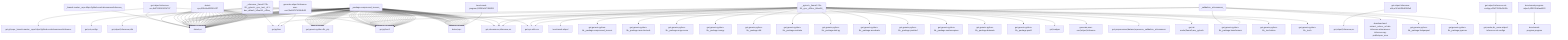 graph TD
    app-mlperf-inference,d775cac873ee4231_(_reference,_llama2-70b-99,_pytorch,_cpu,_test,_r4.1-dev_default,_bfloat16,_offline_) --> detect,os
    app-mlperf-inference,d775cac873ee4231_(_reference,_llama2-70b-99,_pytorch,_cpu,_test,_r4.1-dev_default,_bfloat16,_offline_) --> get,sys-utils-cm
    app-mlperf-inference,d775cac873ee4231_(_reference,_llama2-70b-99,_pytorch,_cpu,_test,_r4.1-dev_default,_bfloat16,_offline_) --> get,python
    get-mlperf-inference-src,4b57186581024797 --> detect,os
    get-mlperf-inference-src,4b57186581024797 --> get,python3
    get-git-repo,ed603e7292974f10_(_branch.master,_repo.https://github.com/mlcommons/inference_) --> detect,os
    get-mlperf-inference-src,4b57186581024797 --> get,git,repo,_branch.master,_repo.https://github.com/mlcommons/inference
    app-mlperf-inference,d775cac873ee4231_(_reference,_llama2-70b-99,_pytorch,_cpu,_test,_r4.1-dev_default,_bfloat16,_offline_) --> get,mlcommons,inference,src
    get-mlperf-inference-utils,e341e5f86d8342e5 --> get,mlperf,inference,src
    app-mlperf-inference,d775cac873ee4231_(_reference,_llama2-70b-99,_pytorch,_cpu,_test,_r4.1-dev_default,_bfloat16,_offline_) --> get,mlperf,inference,utils
    app-mlperf-inference-mlcommons-python,ff149e9781fc4b65_(_pytorch,_llama2-70b-99,_cpu,_offline,_bfloat16_) --> detect,os
    detect-cpu,586c8a43320142f7 --> detect,os
    app-mlperf-inference-mlcommons-python,ff149e9781fc4b65_(_pytorch,_llama2-70b-99,_cpu,_offline,_bfloat16_) --> detect,cpu
    app-mlperf-inference-mlcommons-python,ff149e9781fc4b65_(_pytorch,_llama2-70b-99,_cpu,_offline,_bfloat16_) --> get,sys-utils-cm
    app-mlperf-inference-mlcommons-python,ff149e9781fc4b65_(_pytorch,_llama2-70b-99,_cpu,_offline,_bfloat16_) --> get,python
    get-generic-python-lib,94b62a682bc44791_(_torch_) --> detect,os
    detect-cpu,586c8a43320142f7 --> detect,os
    get-generic-python-lib,94b62a682bc44791_(_torch_) --> detect,cpu
    get-generic-python-lib,94b62a682bc44791_(_torch_) --> get,python3
    get-generic-python-lib,94b62a682bc44791_(_pip_) --> detect,os
    detect-cpu,586c8a43320142f7 --> detect,os
    get-generic-python-lib,94b62a682bc44791_(_pip_) --> detect,cpu
    get-generic-python-lib,94b62a682bc44791_(_pip_) --> get,python3
    get-generic-python-lib,94b62a682bc44791_(_torch_) --> get,generic-python-lib,_pip
    app-mlperf-inference-mlcommons-python,ff149e9781fc4b65_(_pytorch,_llama2-70b-99,_cpu,_offline,_bfloat16_) --> get,generic-python-lib,_torch
    get-generic-python-lib,94b62a682bc44791_(_torchvision_) --> detect,os
    detect-cpu,586c8a43320142f7 --> detect,os
    get-generic-python-lib,94b62a682bc44791_(_torchvision_) --> detect,cpu
    get-generic-python-lib,94b62a682bc44791_(_torchvision_) --> get,python3
    get-generic-python-lib,94b62a682bc44791_(_pip_) --> get,python3
    get-generic-python-lib,94b62a682bc44791_(_torchvision_) --> get,generic-python-lib,_pip
    app-mlperf-inference-mlcommons-python,ff149e9781fc4b65_(_pytorch,_llama2-70b-99,_cpu,_offline,_bfloat16_) --> get,generic-python-lib,_torchvision
    app-mlperf-inference-mlcommons-python,ff149e9781fc4b65_(_pytorch,_llama2-70b-99,_cpu,_offline,_bfloat16_) --> get,ml-model,llama2,raw,_pytorch
    get-preprocessed-dataset-openorca,5614c39cb1564d72_(_validation,_mlcommons_) --> get,sys-utils-cm
    get-preprocessed-dataset-openorca,5614c39cb1564d72_(_validation,_mlcommons_) --> get,python3
    get-generic-python-lib,94b62a682bc44791_(_package.pyarrow_) --> detect,os
    detect-cpu,586c8a43320142f7 --> detect,os
    get-generic-python-lib,94b62a682bc44791_(_package.pyarrow_) --> detect,cpu
    get-generic-python-lib,94b62a682bc44791_(_package.pyarrow_) --> get,python3
    get-generic-python-lib,94b62a682bc44791_(_pip_) --> get,python3
    get-generic-python-lib,94b62a682bc44791_(_package.pyarrow_) --> get,generic-python-lib,_pip
    get-preprocessed-dataset-openorca,5614c39cb1564d72_(_validation,_mlcommons_) --> get,generic-python-lib,_package.pyarrow
    get-generic-python-lib,94b62a682bc44791_(_package.fastparquet_) --> detect,os
    detect-cpu,586c8a43320142f7 --> detect,os
    get-generic-python-lib,94b62a682bc44791_(_package.fastparquet_) --> detect,cpu
    get-generic-python-lib,94b62a682bc44791_(_package.fastparquet_) --> get,python3
    get-generic-python-lib,94b62a682bc44791_(_pip_) --> get,python3
    get-generic-python-lib,94b62a682bc44791_(_package.fastparquet_) --> get,generic-python-lib,_pip
    get-preprocessed-dataset-openorca,5614c39cb1564d72_(_validation,_mlcommons_) --> get,generic-python-lib,_package.fastparquet
    get-generic-python-lib,94b62a682bc44791_(_package.transformers_) --> detect,os
    detect-cpu,586c8a43320142f7 --> detect,os
    get-generic-python-lib,94b62a682bc44791_(_package.transformers_) --> detect,cpu
    get-generic-python-lib,94b62a682bc44791_(_package.transformers_) --> get,python3
    get-generic-python-lib,94b62a682bc44791_(_pip_) --> get,python3
    get-generic-python-lib,94b62a682bc44791_(_package.transformers_) --> get,generic-python-lib,_pip
    get-preprocessed-dataset-openorca,5614c39cb1564d72_(_validation,_mlcommons_) --> get,generic-python-lib,_package.transformers
    get-preprocessed-dataset-openorca,5614c39cb1564d72_(_validation,_mlcommons_) --> download-and-extract,_rclone,_url.mlc-inference:mlcommons-inference-wg-public/open_orca
    app-mlperf-inference-mlcommons-python,ff149e9781fc4b65_(_pytorch,_llama2-70b-99,_cpu,_offline,_bfloat16_) --> get,preprocessed,dataset,openorca,_validation,_mlcommons
    generate-mlperf-inference-user-conf,3af4475745964b93 --> detect,os
    detect-cpu,586c8a43320142f7 --> detect,os
    generate-mlperf-inference-user-conf,3af4475745964b93 --> detect,cpu
    generate-mlperf-inference-user-conf,3af4475745964b93 --> get,python
    generate-mlperf-inference-user-conf,3af4475745964b93 --> get,mlcommons,inference,src
    get-mlperf-inference-sut-configs,c2fbf72009e2445b --> get,cache,dir,_name.mlperf-inference-sut-configs
    generate-mlperf-inference-user-conf,3af4475745964b93 --> get,sut,configs
    app-mlperf-inference-mlcommons-python,ff149e9781fc4b65_(_pytorch,_llama2-70b-99,_cpu,_offline,_bfloat16_) --> generate,user-conf,mlperf,inference
    app-mlperf-inference-mlcommons-python,ff149e9781fc4b65_(_pytorch,_llama2-70b-99,_cpu,_offline,_bfloat16_) --> get,loadgen
    app-mlperf-inference-mlcommons-python,ff149e9781fc4b65_(_pytorch,_llama2-70b-99,_cpu,_offline,_bfloat16_) --> get,mlcommons,inference,src
    app-mlperf-inference-mlcommons-python,ff149e9781fc4b65_(_pytorch,_llama2-70b-99,_cpu,_offline,_bfloat16_) --> get,mlcommons,inference,src
    get-generic-python-lib,94b62a682bc44791_(_package.psutil_) --> detect,os
    detect-cpu,586c8a43320142f7 --> detect,os
    get-generic-python-lib,94b62a682bc44791_(_package.psutil_) --> detect,cpu
    get-generic-python-lib,94b62a682bc44791_(_package.psutil_) --> get,python3
    get-generic-python-lib,94b62a682bc44791_(_pip_) --> get,python3
    get-generic-python-lib,94b62a682bc44791_(_package.psutil_) --> get,generic-python-lib,_pip
    app-mlperf-inference-mlcommons-python,ff149e9781fc4b65_(_pytorch,_llama2-70b-99,_cpu,_offline,_bfloat16_) --> get,generic-python-lib,_package.psutil
    get-generic-python-lib,94b62a682bc44791_(_package.transformers_) --> get,python3
    app-mlperf-inference-mlcommons-python,ff149e9781fc4b65_(_pytorch,_llama2-70b-99,_cpu,_offline,_bfloat16_) --> get,generic-python-lib,_package.transformers
    get-generic-python-lib,94b62a682bc44791_(_package.datasets_) --> detect,os
    detect-cpu,586c8a43320142f7 --> detect,os
    get-generic-python-lib,94b62a682bc44791_(_package.datasets_) --> detect,cpu
    get-generic-python-lib,94b62a682bc44791_(_package.datasets_) --> get,python3
    get-generic-python-lib,94b62a682bc44791_(_pip_) --> get,python3
    get-generic-python-lib,94b62a682bc44791_(_package.datasets_) --> get,generic-python-lib,_pip
    app-mlperf-inference-mlcommons-python,ff149e9781fc4b65_(_pytorch,_llama2-70b-99,_cpu,_offline,_bfloat16_) --> get,generic-python-lib,_package.datasets
    get-generic-python-lib,94b62a682bc44791_(_package.sentencepiece_) --> detect,os
    detect-cpu,586c8a43320142f7 --> detect,os
    get-generic-python-lib,94b62a682bc44791_(_package.sentencepiece_) --> detect,cpu
    get-generic-python-lib,94b62a682bc44791_(_package.sentencepiece_) --> get,python3
    get-generic-python-lib,94b62a682bc44791_(_pip_) --> get,python3
    get-generic-python-lib,94b62a682bc44791_(_package.sentencepiece_) --> get,generic-python-lib,_pip
    app-mlperf-inference-mlcommons-python,ff149e9781fc4b65_(_pytorch,_llama2-70b-99,_cpu,_offline,_bfloat16_) --> get,generic-python-lib,_package.sentencepiece
    get-generic-python-lib,94b62a682bc44791_(_package.protobuf_) --> detect,os
    detect-cpu,586c8a43320142f7 --> detect,os
    get-generic-python-lib,94b62a682bc44791_(_package.protobuf_) --> detect,cpu
    get-generic-python-lib,94b62a682bc44791_(_package.protobuf_) --> get,python3
    get-generic-python-lib,94b62a682bc44791_(_pip_) --> get,python3
    get-generic-python-lib,94b62a682bc44791_(_package.protobuf_) --> get,generic-python-lib,_pip
    app-mlperf-inference-mlcommons-python,ff149e9781fc4b65_(_pytorch,_llama2-70b-99,_cpu,_offline,_bfloat16_) --> get,generic-python-lib,_package.protobuf
    get-generic-python-lib,94b62a682bc44791_(_package.accelerate_) --> detect,os
    detect-cpu,586c8a43320142f7 --> detect,os
    get-generic-python-lib,94b62a682bc44791_(_package.accelerate_) --> detect,cpu
    get-generic-python-lib,94b62a682bc44791_(_package.accelerate_) --> get,python3
    get-generic-python-lib,94b62a682bc44791_(_pip_) --> get,python3
    get-generic-python-lib,94b62a682bc44791_(_package.accelerate_) --> get,generic-python-lib,_pip
    app-mlperf-inference-mlcommons-python,ff149e9781fc4b65_(_pytorch,_llama2-70b-99,_cpu,_offline,_bfloat16_) --> get,generic-python-lib,_package.accelerate
    get-generic-python-lib,94b62a682bc44791_(_package.absl-py_) --> detect,os
    detect-cpu,586c8a43320142f7 --> detect,os
    get-generic-python-lib,94b62a682bc44791_(_package.absl-py_) --> detect,cpu
    get-generic-python-lib,94b62a682bc44791_(_package.absl-py_) --> get,python3
    get-generic-python-lib,94b62a682bc44791_(_pip_) --> get,python3
    get-generic-python-lib,94b62a682bc44791_(_package.absl-py_) --> get,generic-python-lib,_pip
    app-mlperf-inference-mlcommons-python,ff149e9781fc4b65_(_pytorch,_llama2-70b-99,_cpu,_offline,_bfloat16_) --> get,generic-python-lib,_package.absl-py
    get-generic-python-lib,94b62a682bc44791_(_package.evaluate_) --> detect,os
    detect-cpu,586c8a43320142f7 --> detect,os
    get-generic-python-lib,94b62a682bc44791_(_package.evaluate_) --> detect,cpu
    get-generic-python-lib,94b62a682bc44791_(_package.evaluate_) --> get,python3
    get-generic-python-lib,94b62a682bc44791_(_pip_) --> get,python3
    get-generic-python-lib,94b62a682bc44791_(_package.evaluate_) --> get,generic-python-lib,_pip
    app-mlperf-inference-mlcommons-python,ff149e9781fc4b65_(_pytorch,_llama2-70b-99,_cpu,_offline,_bfloat16_) --> get,generic-python-lib,_package.evaluate
    get-generic-python-lib,94b62a682bc44791_(_package.nltk_) --> detect,os
    detect-cpu,586c8a43320142f7 --> detect,os
    get-generic-python-lib,94b62a682bc44791_(_package.nltk_) --> detect,cpu
    get-generic-python-lib,94b62a682bc44791_(_package.nltk_) --> get,python3
    get-generic-python-lib,94b62a682bc44791_(_pip_) --> get,python3
    get-generic-python-lib,94b62a682bc44791_(_package.nltk_) --> get,generic-python-lib,_pip
    app-mlperf-inference-mlcommons-python,ff149e9781fc4b65_(_pytorch,_llama2-70b-99,_cpu,_offline,_bfloat16_) --> get,generic-python-lib,_package.nltk
    get-generic-python-lib,94b62a682bc44791_(_package.numpy_) --> detect,os
    detect-cpu,586c8a43320142f7 --> detect,os
    get-generic-python-lib,94b62a682bc44791_(_package.numpy_) --> detect,cpu
    get-generic-python-lib,94b62a682bc44791_(_package.numpy_) --> get,python3
    get-generic-python-lib,94b62a682bc44791_(_pip_) --> get,python3
    get-generic-python-lib,94b62a682bc44791_(_package.numpy_) --> get,generic-python-lib,_pip
    app-mlperf-inference-mlcommons-python,ff149e9781fc4b65_(_pytorch,_llama2-70b-99,_cpu,_offline,_bfloat16_) --> get,generic-python-lib,_package.numpy
    get-generic-python-lib,94b62a682bc44791_(_package.rouge-score_) --> detect,os
    detect-cpu,586c8a43320142f7 --> detect,os
    get-generic-python-lib,94b62a682bc44791_(_package.rouge-score_) --> detect,cpu
    get-generic-python-lib,94b62a682bc44791_(_package.rouge-score_) --> get,python3
    get-generic-python-lib,94b62a682bc44791_(_pip_) --> get,python3
    get-generic-python-lib,94b62a682bc44791_(_package.rouge-score_) --> get,generic-python-lib,_pip
    app-mlperf-inference-mlcommons-python,ff149e9781fc4b65_(_pytorch,_llama2-70b-99,_cpu,_offline,_bfloat16_) --> get,generic-python-lib,_package.rouge-score
    get-generic-python-lib,94b62a682bc44791_(_package.more-itertools_) --> detect,os
    detect-cpu,586c8a43320142f7 --> detect,os
    get-generic-python-lib,94b62a682bc44791_(_package.more-itertools_) --> detect,cpu
    get-generic-python-lib,94b62a682bc44791_(_package.more-itertools_) --> get,python3
    get-generic-python-lib,94b62a682bc44791_(_pip_) --> get,python3
    get-generic-python-lib,94b62a682bc44791_(_package.more-itertools_) --> get,generic-python-lib,_pip
    app-mlperf-inference-mlcommons-python,ff149e9781fc4b65_(_pytorch,_llama2-70b-99,_cpu,_offline,_bfloat16_) --> get,generic-python-lib,_package.more-itertools
    get-generic-python-lib,94b62a682bc44791_(_package.compressed_tensors_) --> detect,os
    detect-cpu,586c8a43320142f7 --> detect,os
    get-generic-python-lib,94b62a682bc44791_(_package.compressed_tensors_) --> detect,cpu
    get-generic-python-lib,94b62a682bc44791_(_package.compressed_tensors_) --> get,python3
    get-generic-python-lib,94b62a682bc44791_(_pip_) --> get,python3
    get-generic-python-lib,94b62a682bc44791_(_package.compressed_tensors_) --> get,generic-python-lib,_pip
    app-mlperf-inference-mlcommons-python,ff149e9781fc4b65_(_pytorch,_llama2-70b-99,_cpu,_offline,_bfloat16_) --> get,generic-python-lib,_package.compressed_tensors
    detect-cpu,586c8a43320142f7 --> detect,os
    benchmark-program,19f369ef47084895 --> detect,cpu
    benchmark-program-mlperf,cfff0132a8aa4018 --> benchmark-program,program
    app-mlperf-inference-mlcommons-python,ff149e9781fc4b65_(_pytorch,_llama2-70b-99,_cpu,_offline,_bfloat16_) --> benchmark-mlperf